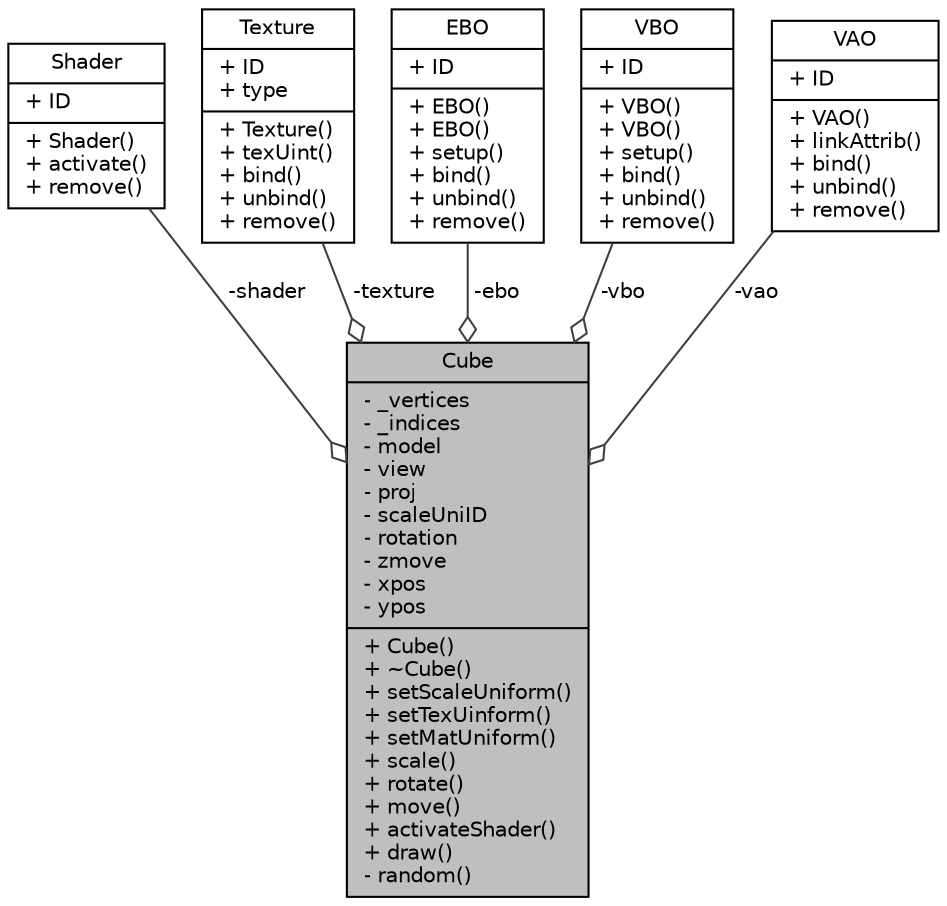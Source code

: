 digraph "Cube"
{
 // INTERACTIVE_SVG=YES
 // LATEX_PDF_SIZE
  edge [fontname="Helvetica",fontsize="10",labelfontname="Helvetica",labelfontsize="10"];
  node [fontname="Helvetica",fontsize="10",shape=record];
  Node1 [label="{Cube\n|- _vertices\l- _indices\l- model\l- view\l- proj\l- scaleUniID\l- rotation\l- zmove\l- xpos\l- ypos\l|+ Cube()\l+ ~Cube()\l+ setScaleUniform()\l+ setTexUinform()\l+ setMatUniform()\l+ scale()\l+ rotate()\l+ move()\l+ activateShader()\l+ draw()\l- random()\l}",height=0.2,width=0.4,color="black", fillcolor="grey75", style="filled", fontcolor="black",tooltip=" "];
  Node2 -> Node1 [color="grey25",fontsize="10",style="solid",label=" -shader" ,arrowhead="odiamond",fontname="Helvetica"];
  Node2 [label="{Shader\n|+ ID\l|+ Shader()\l+ activate()\l+ remove()\l}",height=0.2,width=0.4,color="black", fillcolor="white", style="filled",URL="$classShader.html",tooltip=" "];
  Node3 -> Node1 [color="grey25",fontsize="10",style="solid",label=" -texture" ,arrowhead="odiamond",fontname="Helvetica"];
  Node3 [label="{Texture\n|+ ID\l+ type\l|+ Texture()\l+ texUint()\l+ bind()\l+ unbind()\l+ remove()\l}",height=0.2,width=0.4,color="black", fillcolor="white", style="filled",URL="$classTexture.html",tooltip=" "];
  Node4 -> Node1 [color="grey25",fontsize="10",style="solid",label=" -ebo" ,arrowhead="odiamond",fontname="Helvetica"];
  Node4 [label="{EBO\n|+ ID\l|+ EBO()\l+ EBO()\l+ setup()\l+ bind()\l+ unbind()\l+ remove()\l}",height=0.2,width=0.4,color="black", fillcolor="white", style="filled",URL="$classEBO.html",tooltip=" "];
  Node5 -> Node1 [color="grey25",fontsize="10",style="solid",label=" -vbo" ,arrowhead="odiamond",fontname="Helvetica"];
  Node5 [label="{VBO\n|+ ID\l|+ VBO()\l+ VBO()\l+ setup()\l+ bind()\l+ unbind()\l+ remove()\l}",height=0.2,width=0.4,color="black", fillcolor="white", style="filled",URL="$classVBO.html",tooltip=" "];
  Node6 -> Node1 [color="grey25",fontsize="10",style="solid",label=" -vao" ,arrowhead="odiamond",fontname="Helvetica"];
  Node6 [label="{VAO\n|+ ID\l|+ VAO()\l+ linkAttrib()\l+ bind()\l+ unbind()\l+ remove()\l}",height=0.2,width=0.4,color="black", fillcolor="white", style="filled",URL="$classVAO.html",tooltip=" "];
}
